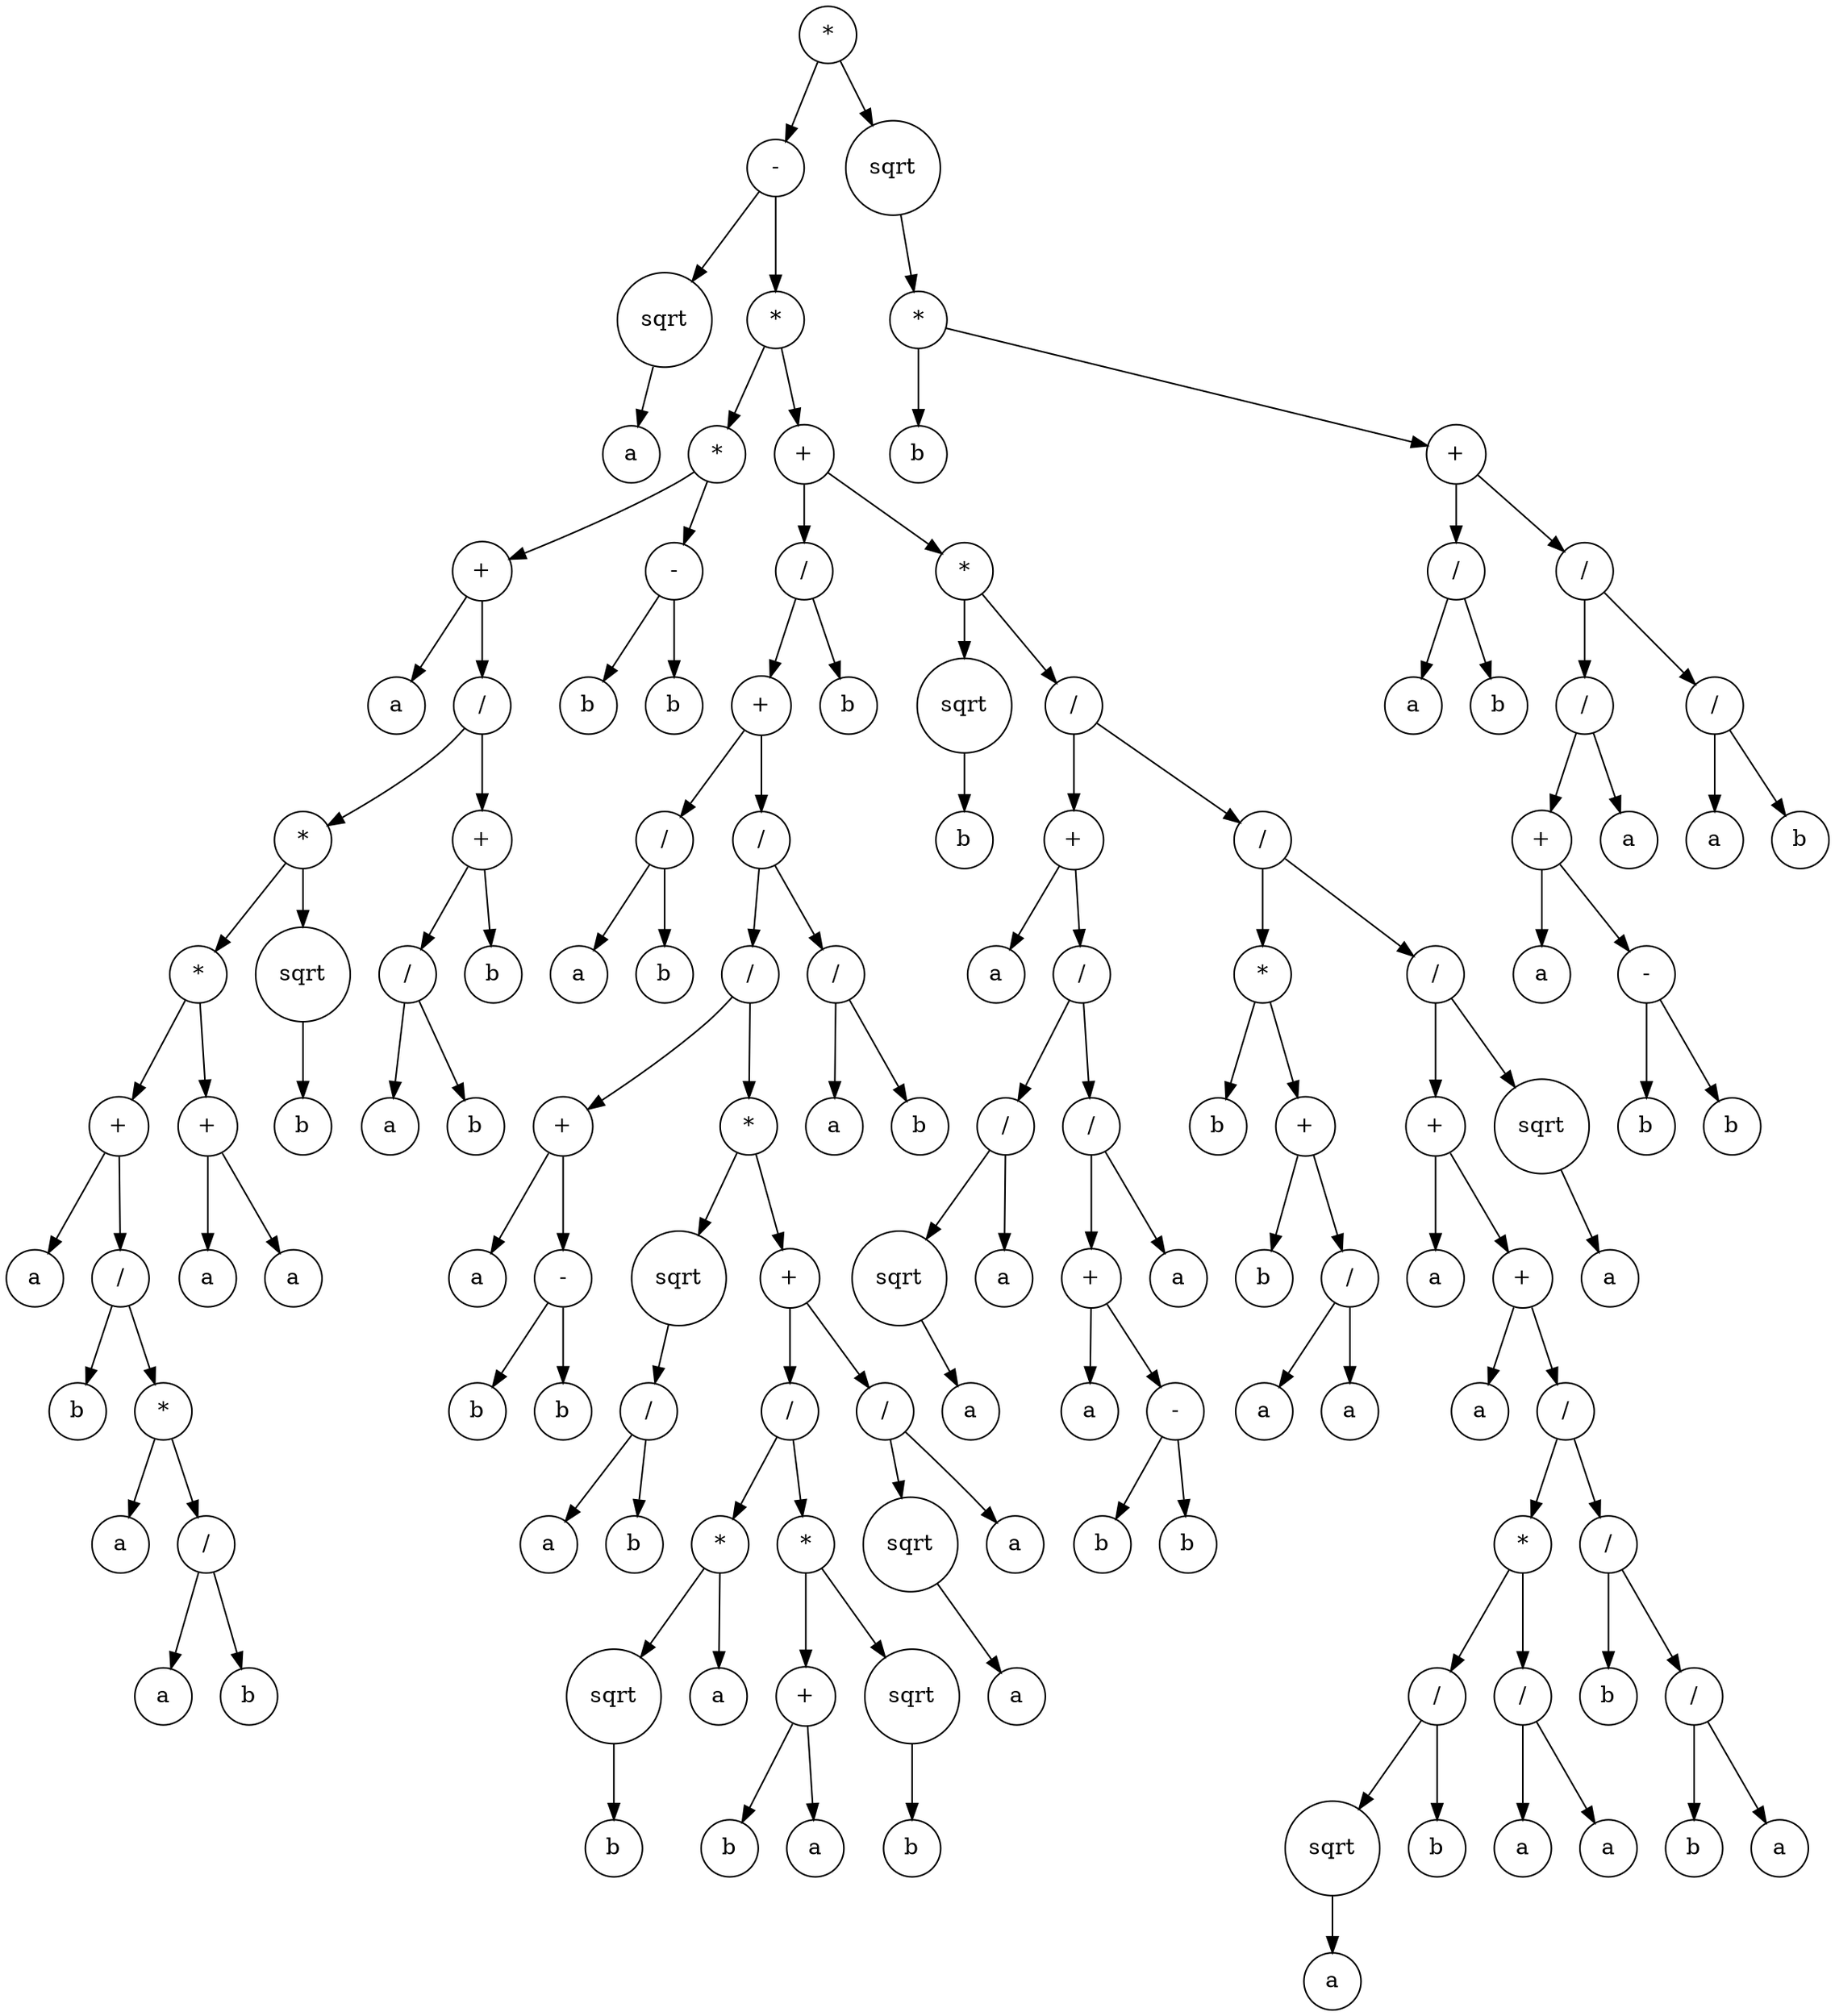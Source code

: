 digraph g {
graph [ordering=out];
node [shape=circle];
n[label = "*"];
n0[label = "-"];
n00[label = "sqrt"];
n000[label = "a"];
n00 -> n000;
n0 -> n00;
n01[label = "*"];
n010[label = "*"];
n0100[label = "+"];
n01000[label = "a"];
n0100 -> n01000;
n01001[label = "/"];
n010010[label = "*"];
n0100100[label = "*"];
n01001000[label = "+"];
n010010000[label = "a"];
n01001000 -> n010010000;
n010010001[label = "/"];
n0100100010[label = "b"];
n010010001 -> n0100100010;
n0100100011[label = "*"];
n01001000110[label = "a"];
n0100100011 -> n01001000110;
n01001000111[label = "/"];
n010010001110[label = "a"];
n01001000111 -> n010010001110;
n010010001111[label = "b"];
n01001000111 -> n010010001111;
n0100100011 -> n01001000111;
n010010001 -> n0100100011;
n01001000 -> n010010001;
n0100100 -> n01001000;
n01001001[label = "+"];
n010010010[label = "a"];
n01001001 -> n010010010;
n010010011[label = "a"];
n01001001 -> n010010011;
n0100100 -> n01001001;
n010010 -> n0100100;
n0100101[label = "sqrt"];
n01001010[label = "b"];
n0100101 -> n01001010;
n010010 -> n0100101;
n01001 -> n010010;
n010011[label = "+"];
n0100110[label = "/"];
n01001100[label = "a"];
n0100110 -> n01001100;
n01001101[label = "b"];
n0100110 -> n01001101;
n010011 -> n0100110;
n0100111[label = "b"];
n010011 -> n0100111;
n01001 -> n010011;
n0100 -> n01001;
n010 -> n0100;
n0101[label = "-"];
n01010[label = "b"];
n0101 -> n01010;
n01011[label = "b"];
n0101 -> n01011;
n010 -> n0101;
n01 -> n010;
n011[label = "+"];
n0110[label = "/"];
n01100[label = "+"];
n011000[label = "/"];
n0110000[label = "a"];
n011000 -> n0110000;
n0110001[label = "b"];
n011000 -> n0110001;
n01100 -> n011000;
n011001[label = "/"];
n0110010[label = "/"];
n01100100[label = "+"];
n011001000[label = "a"];
n01100100 -> n011001000;
n011001001[label = "-"];
n0110010010[label = "b"];
n011001001 -> n0110010010;
n0110010011[label = "b"];
n011001001 -> n0110010011;
n01100100 -> n011001001;
n0110010 -> n01100100;
n01100101[label = "*"];
n011001010[label = "sqrt"];
n0110010100[label = "/"];
n01100101000[label = "a"];
n0110010100 -> n01100101000;
n01100101001[label = "b"];
n0110010100 -> n01100101001;
n011001010 -> n0110010100;
n01100101 -> n011001010;
n011001011[label = "+"];
n0110010110[label = "/"];
n01100101100[label = "*"];
n011001011000[label = "sqrt"];
n0110010110000[label = "b"];
n011001011000 -> n0110010110000;
n01100101100 -> n011001011000;
n011001011001[label = "a"];
n01100101100 -> n011001011001;
n0110010110 -> n01100101100;
n01100101101[label = "*"];
n011001011010[label = "+"];
n0110010110100[label = "b"];
n011001011010 -> n0110010110100;
n0110010110101[label = "a"];
n011001011010 -> n0110010110101;
n01100101101 -> n011001011010;
n011001011011[label = "sqrt"];
n0110010110110[label = "b"];
n011001011011 -> n0110010110110;
n01100101101 -> n011001011011;
n0110010110 -> n01100101101;
n011001011 -> n0110010110;
n0110010111[label = "/"];
n01100101110[label = "sqrt"];
n011001011100[label = "a"];
n01100101110 -> n011001011100;
n0110010111 -> n01100101110;
n01100101111[label = "a"];
n0110010111 -> n01100101111;
n011001011 -> n0110010111;
n01100101 -> n011001011;
n0110010 -> n01100101;
n011001 -> n0110010;
n0110011[label = "/"];
n01100110[label = "a"];
n0110011 -> n01100110;
n01100111[label = "b"];
n0110011 -> n01100111;
n011001 -> n0110011;
n01100 -> n011001;
n0110 -> n01100;
n01101[label = "b"];
n0110 -> n01101;
n011 -> n0110;
n0111[label = "*"];
n01110[label = "sqrt"];
n011100[label = "b"];
n01110 -> n011100;
n0111 -> n01110;
n01111[label = "/"];
n011110[label = "+"];
n0111100[label = "a"];
n011110 -> n0111100;
n0111101[label = "/"];
n01111010[label = "/"];
n011110100[label = "sqrt"];
n0111101000[label = "a"];
n011110100 -> n0111101000;
n01111010 -> n011110100;
n011110101[label = "a"];
n01111010 -> n011110101;
n0111101 -> n01111010;
n01111011[label = "/"];
n011110110[label = "+"];
n0111101100[label = "a"];
n011110110 -> n0111101100;
n0111101101[label = "-"];
n01111011010[label = "b"];
n0111101101 -> n01111011010;
n01111011011[label = "b"];
n0111101101 -> n01111011011;
n011110110 -> n0111101101;
n01111011 -> n011110110;
n011110111[label = "a"];
n01111011 -> n011110111;
n0111101 -> n01111011;
n011110 -> n0111101;
n01111 -> n011110;
n011111[label = "/"];
n0111110[label = "*"];
n01111100[label = "b"];
n0111110 -> n01111100;
n01111101[label = "+"];
n011111010[label = "b"];
n01111101 -> n011111010;
n011111011[label = "/"];
n0111110110[label = "a"];
n011111011 -> n0111110110;
n0111110111[label = "a"];
n011111011 -> n0111110111;
n01111101 -> n011111011;
n0111110 -> n01111101;
n011111 -> n0111110;
n0111111[label = "/"];
n01111110[label = "+"];
n011111100[label = "a"];
n01111110 -> n011111100;
n011111101[label = "+"];
n0111111010[label = "a"];
n011111101 -> n0111111010;
n0111111011[label = "/"];
n01111110110[label = "*"];
n011111101100[label = "/"];
n0111111011000[label = "sqrt"];
n01111110110000[label = "a"];
n0111111011000 -> n01111110110000;
n011111101100 -> n0111111011000;
n0111111011001[label = "b"];
n011111101100 -> n0111111011001;
n01111110110 -> n011111101100;
n011111101101[label = "/"];
n0111111011010[label = "a"];
n011111101101 -> n0111111011010;
n0111111011011[label = "a"];
n011111101101 -> n0111111011011;
n01111110110 -> n011111101101;
n0111111011 -> n01111110110;
n01111110111[label = "/"];
n011111101110[label = "b"];
n01111110111 -> n011111101110;
n011111101111[label = "/"];
n0111111011110[label = "b"];
n011111101111 -> n0111111011110;
n0111111011111[label = "a"];
n011111101111 -> n0111111011111;
n01111110111 -> n011111101111;
n0111111011 -> n01111110111;
n011111101 -> n0111111011;
n01111110 -> n011111101;
n0111111 -> n01111110;
n01111111[label = "sqrt"];
n011111110[label = "a"];
n01111111 -> n011111110;
n0111111 -> n01111111;
n011111 -> n0111111;
n01111 -> n011111;
n0111 -> n01111;
n011 -> n0111;
n01 -> n011;
n0 -> n01;
n -> n0;
n1[label = "sqrt"];
n10[label = "*"];
n100[label = "b"];
n10 -> n100;
n101[label = "+"];
n1010[label = "/"];
n10100[label = "a"];
n1010 -> n10100;
n10101[label = "b"];
n1010 -> n10101;
n101 -> n1010;
n1011[label = "/"];
n10110[label = "/"];
n101100[label = "+"];
n1011000[label = "a"];
n101100 -> n1011000;
n1011001[label = "-"];
n10110010[label = "b"];
n1011001 -> n10110010;
n10110011[label = "b"];
n1011001 -> n10110011;
n101100 -> n1011001;
n10110 -> n101100;
n101101[label = "a"];
n10110 -> n101101;
n1011 -> n10110;
n10111[label = "/"];
n101110[label = "a"];
n10111 -> n101110;
n101111[label = "b"];
n10111 -> n101111;
n1011 -> n10111;
n101 -> n1011;
n10 -> n101;
n1 -> n10;
n -> n1;
}
